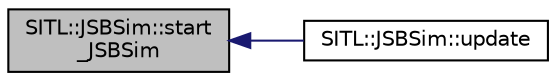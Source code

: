digraph "SITL::JSBSim::start_JSBSim"
{
 // INTERACTIVE_SVG=YES
  edge [fontname="Helvetica",fontsize="10",labelfontname="Helvetica",labelfontsize="10"];
  node [fontname="Helvetica",fontsize="10",shape=record];
  rankdir="LR";
  Node1 [label="SITL::JSBSim::start\l_JSBSim",height=0.2,width=0.4,color="black", fillcolor="grey75", style="filled", fontcolor="black"];
  Node1 -> Node2 [dir="back",color="midnightblue",fontsize="10",style="solid",fontname="Helvetica"];
  Node2 [label="SITL::JSBSim::update",height=0.2,width=0.4,color="black", fillcolor="white", style="filled",URL="$classSITL_1_1JSBSim.html#a63f34aa2eb8898513ab887f7c0c8b1bf"];
}
